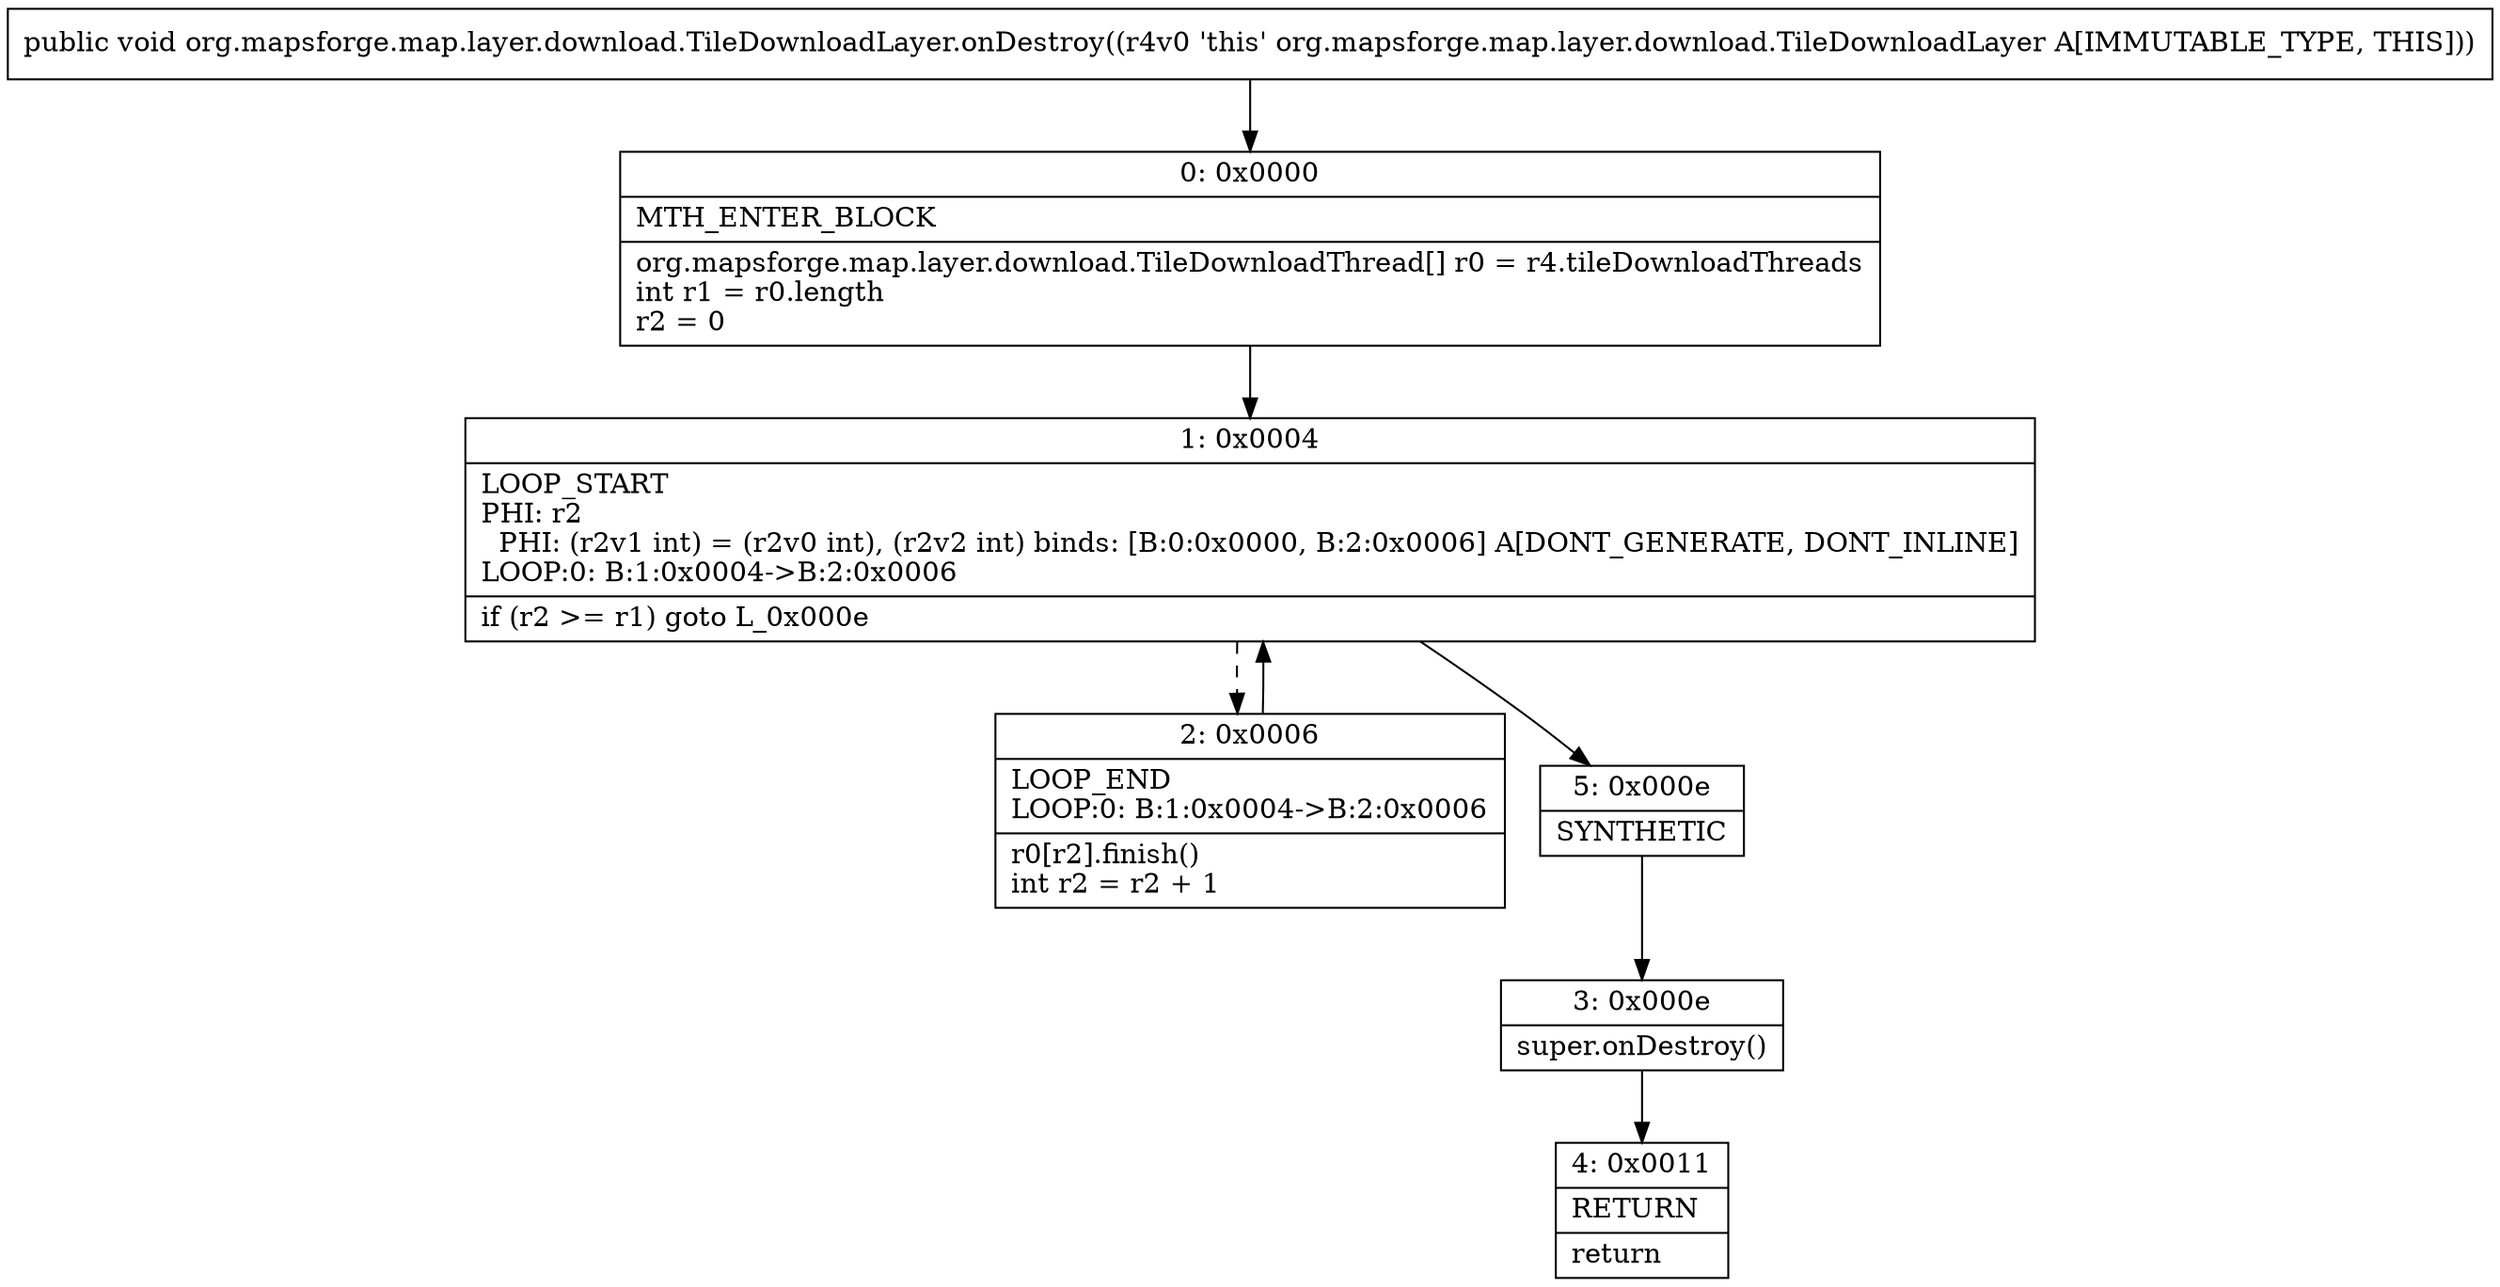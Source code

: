 digraph "CFG fororg.mapsforge.map.layer.download.TileDownloadLayer.onDestroy()V" {
Node_0 [shape=record,label="{0\:\ 0x0000|MTH_ENTER_BLOCK\l|org.mapsforge.map.layer.download.TileDownloadThread[] r0 = r4.tileDownloadThreads\lint r1 = r0.length\lr2 = 0\l}"];
Node_1 [shape=record,label="{1\:\ 0x0004|LOOP_START\lPHI: r2 \l  PHI: (r2v1 int) = (r2v0 int), (r2v2 int) binds: [B:0:0x0000, B:2:0x0006] A[DONT_GENERATE, DONT_INLINE]\lLOOP:0: B:1:0x0004\-\>B:2:0x0006\l|if (r2 \>= r1) goto L_0x000e\l}"];
Node_2 [shape=record,label="{2\:\ 0x0006|LOOP_END\lLOOP:0: B:1:0x0004\-\>B:2:0x0006\l|r0[r2].finish()\lint r2 = r2 + 1\l}"];
Node_3 [shape=record,label="{3\:\ 0x000e|super.onDestroy()\l}"];
Node_4 [shape=record,label="{4\:\ 0x0011|RETURN\l|return\l}"];
Node_5 [shape=record,label="{5\:\ 0x000e|SYNTHETIC\l}"];
MethodNode[shape=record,label="{public void org.mapsforge.map.layer.download.TileDownloadLayer.onDestroy((r4v0 'this' org.mapsforge.map.layer.download.TileDownloadLayer A[IMMUTABLE_TYPE, THIS])) }"];
MethodNode -> Node_0;
Node_0 -> Node_1;
Node_1 -> Node_2[style=dashed];
Node_1 -> Node_5;
Node_2 -> Node_1;
Node_3 -> Node_4;
Node_5 -> Node_3;
}

